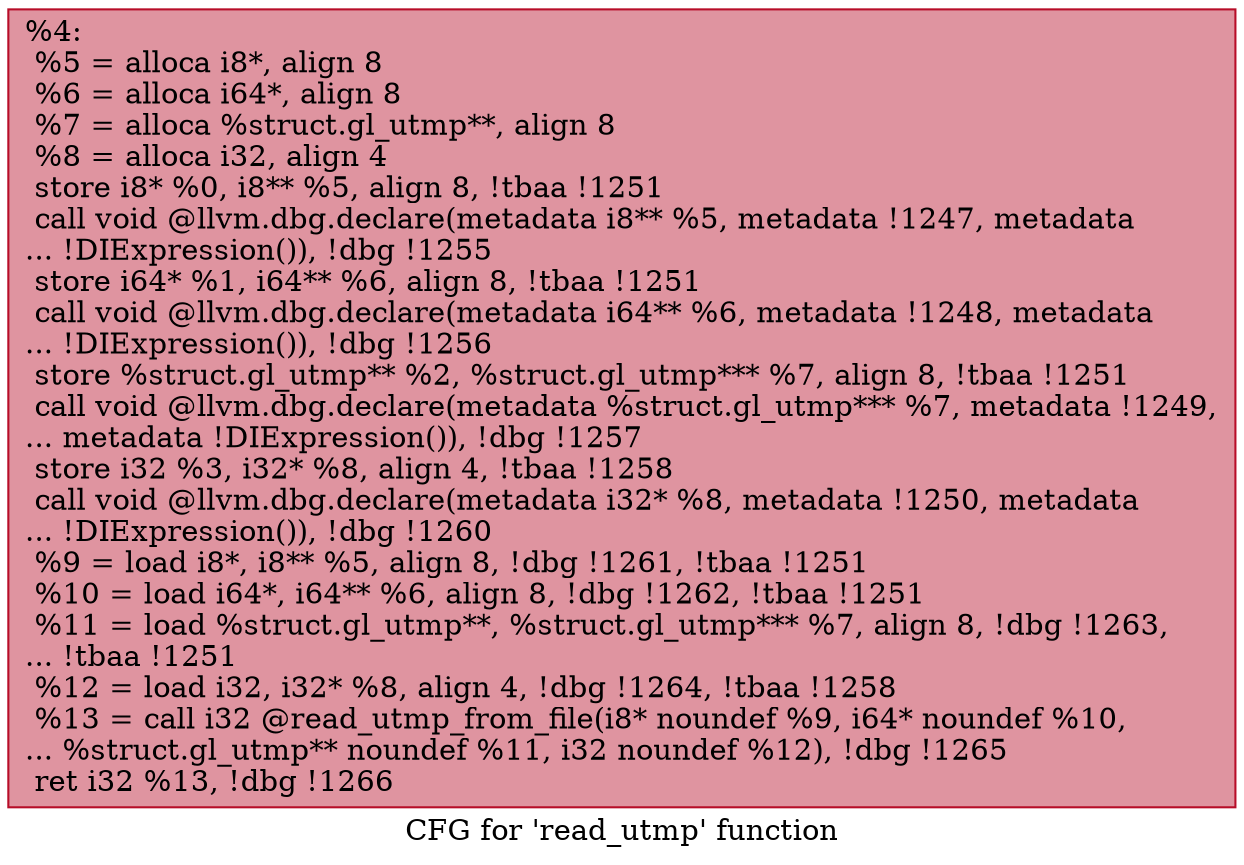 digraph "CFG for 'read_utmp' function" {
	label="CFG for 'read_utmp' function";

	Node0x12706d0 [shape=record,color="#b70d28ff", style=filled, fillcolor="#b70d2870",label="{%4:\l  %5 = alloca i8*, align 8\l  %6 = alloca i64*, align 8\l  %7 = alloca %struct.gl_utmp**, align 8\l  %8 = alloca i32, align 4\l  store i8* %0, i8** %5, align 8, !tbaa !1251\l  call void @llvm.dbg.declare(metadata i8** %5, metadata !1247, metadata\l... !DIExpression()), !dbg !1255\l  store i64* %1, i64** %6, align 8, !tbaa !1251\l  call void @llvm.dbg.declare(metadata i64** %6, metadata !1248, metadata\l... !DIExpression()), !dbg !1256\l  store %struct.gl_utmp** %2, %struct.gl_utmp*** %7, align 8, !tbaa !1251\l  call void @llvm.dbg.declare(metadata %struct.gl_utmp*** %7, metadata !1249,\l... metadata !DIExpression()), !dbg !1257\l  store i32 %3, i32* %8, align 4, !tbaa !1258\l  call void @llvm.dbg.declare(metadata i32* %8, metadata !1250, metadata\l... !DIExpression()), !dbg !1260\l  %9 = load i8*, i8** %5, align 8, !dbg !1261, !tbaa !1251\l  %10 = load i64*, i64** %6, align 8, !dbg !1262, !tbaa !1251\l  %11 = load %struct.gl_utmp**, %struct.gl_utmp*** %7, align 8, !dbg !1263,\l... !tbaa !1251\l  %12 = load i32, i32* %8, align 4, !dbg !1264, !tbaa !1258\l  %13 = call i32 @read_utmp_from_file(i8* noundef %9, i64* noundef %10,\l... %struct.gl_utmp** noundef %11, i32 noundef %12), !dbg !1265\l  ret i32 %13, !dbg !1266\l}"];
}
